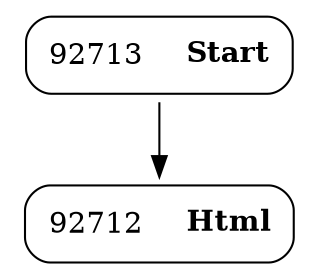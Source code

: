 digraph ast {
node [shape=none];
92713 [label=<<TABLE border='1' cellspacing='0' cellpadding='10' style='rounded' ><TR><TD border='0'>92713</TD><TD border='0'><B>Start</B></TD></TR></TABLE>>];
92713 -> 92712 [weight=2];
92712 [label=<<TABLE border='1' cellspacing='0' cellpadding='10' style='rounded' ><TR><TD border='0'>92712</TD><TD border='0'><B>Html</B></TD></TR></TABLE>>];
}
